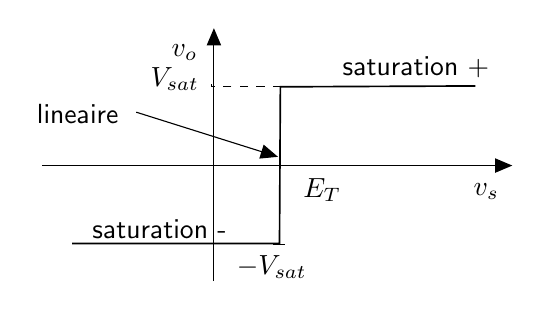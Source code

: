 \begin{tikzpicture}[y=-1cm]
\sf
\draw[arrows=-triangle 45,black] (5.311,4.611) -- (11.278,4.611);
\draw[semithick,black] (5.689,5.6) -- (8.322,5.6) -- (8.333,3.611) -- (10.811,3.6);
\draw[black] (8.244,3.611) -- (8.389,3.611);
\draw[black] (8.244,5.611) -- (8.389,5.611);
\draw[arrows=-triangle 45,black] (7.489,6.078) -- (7.489,2.867);
\draw[dashed,black] (8.344,3.611) -- (7.456,3.611) -- (7.456,3.578);
\draw[arrows=-triangle 45,black] (6.502,3.933) -- (8.302,4.5);
\path (5.822,5.533) node[text=black,anchor=base west] {saturation -};
\path (9,3.467) node[text=black,anchor=base west] {saturation +};
\path (7.404,3.222) node[text=black,anchor=base east] {$v_o$};
\path (8.5,5.011) node[text=black,anchor=base west] {$E_T$};
\path (7.656,5.989) node[text=black,anchor=base west] {$-V_{sat}$};
\path (7.422,3.611) node[text=black,anchor=base east] {$V_{sat}$};
\path (6.4,4.078) node[text=black,anchor=base east] {lineaire};
\path (11.233,4.989) node[text=black,anchor=base east] {$v_s$};

\end{tikzpicture}%

%% Configure (x)emacs for this file ...
%% Local Variables:
%% mode: latex
%% End: